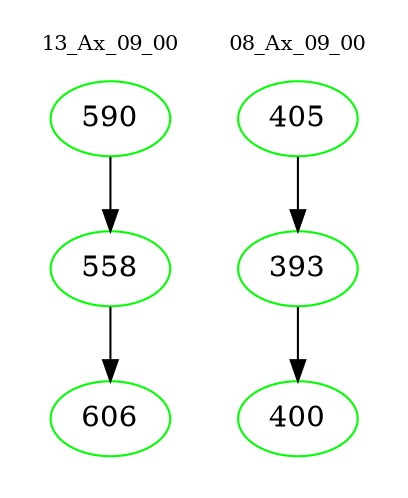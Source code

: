 digraph{
subgraph cluster_0 {
color = white
label = "13_Ax_09_00";
fontsize=10;
T0_590 [label="590", color="green"]
T0_590 -> T0_558 [color="black"]
T0_558 [label="558", color="green"]
T0_558 -> T0_606 [color="black"]
T0_606 [label="606", color="green"]
}
subgraph cluster_1 {
color = white
label = "08_Ax_09_00";
fontsize=10;
T1_405 [label="405", color="green"]
T1_405 -> T1_393 [color="black"]
T1_393 [label="393", color="green"]
T1_393 -> T1_400 [color="black"]
T1_400 [label="400", color="green"]
}
}

